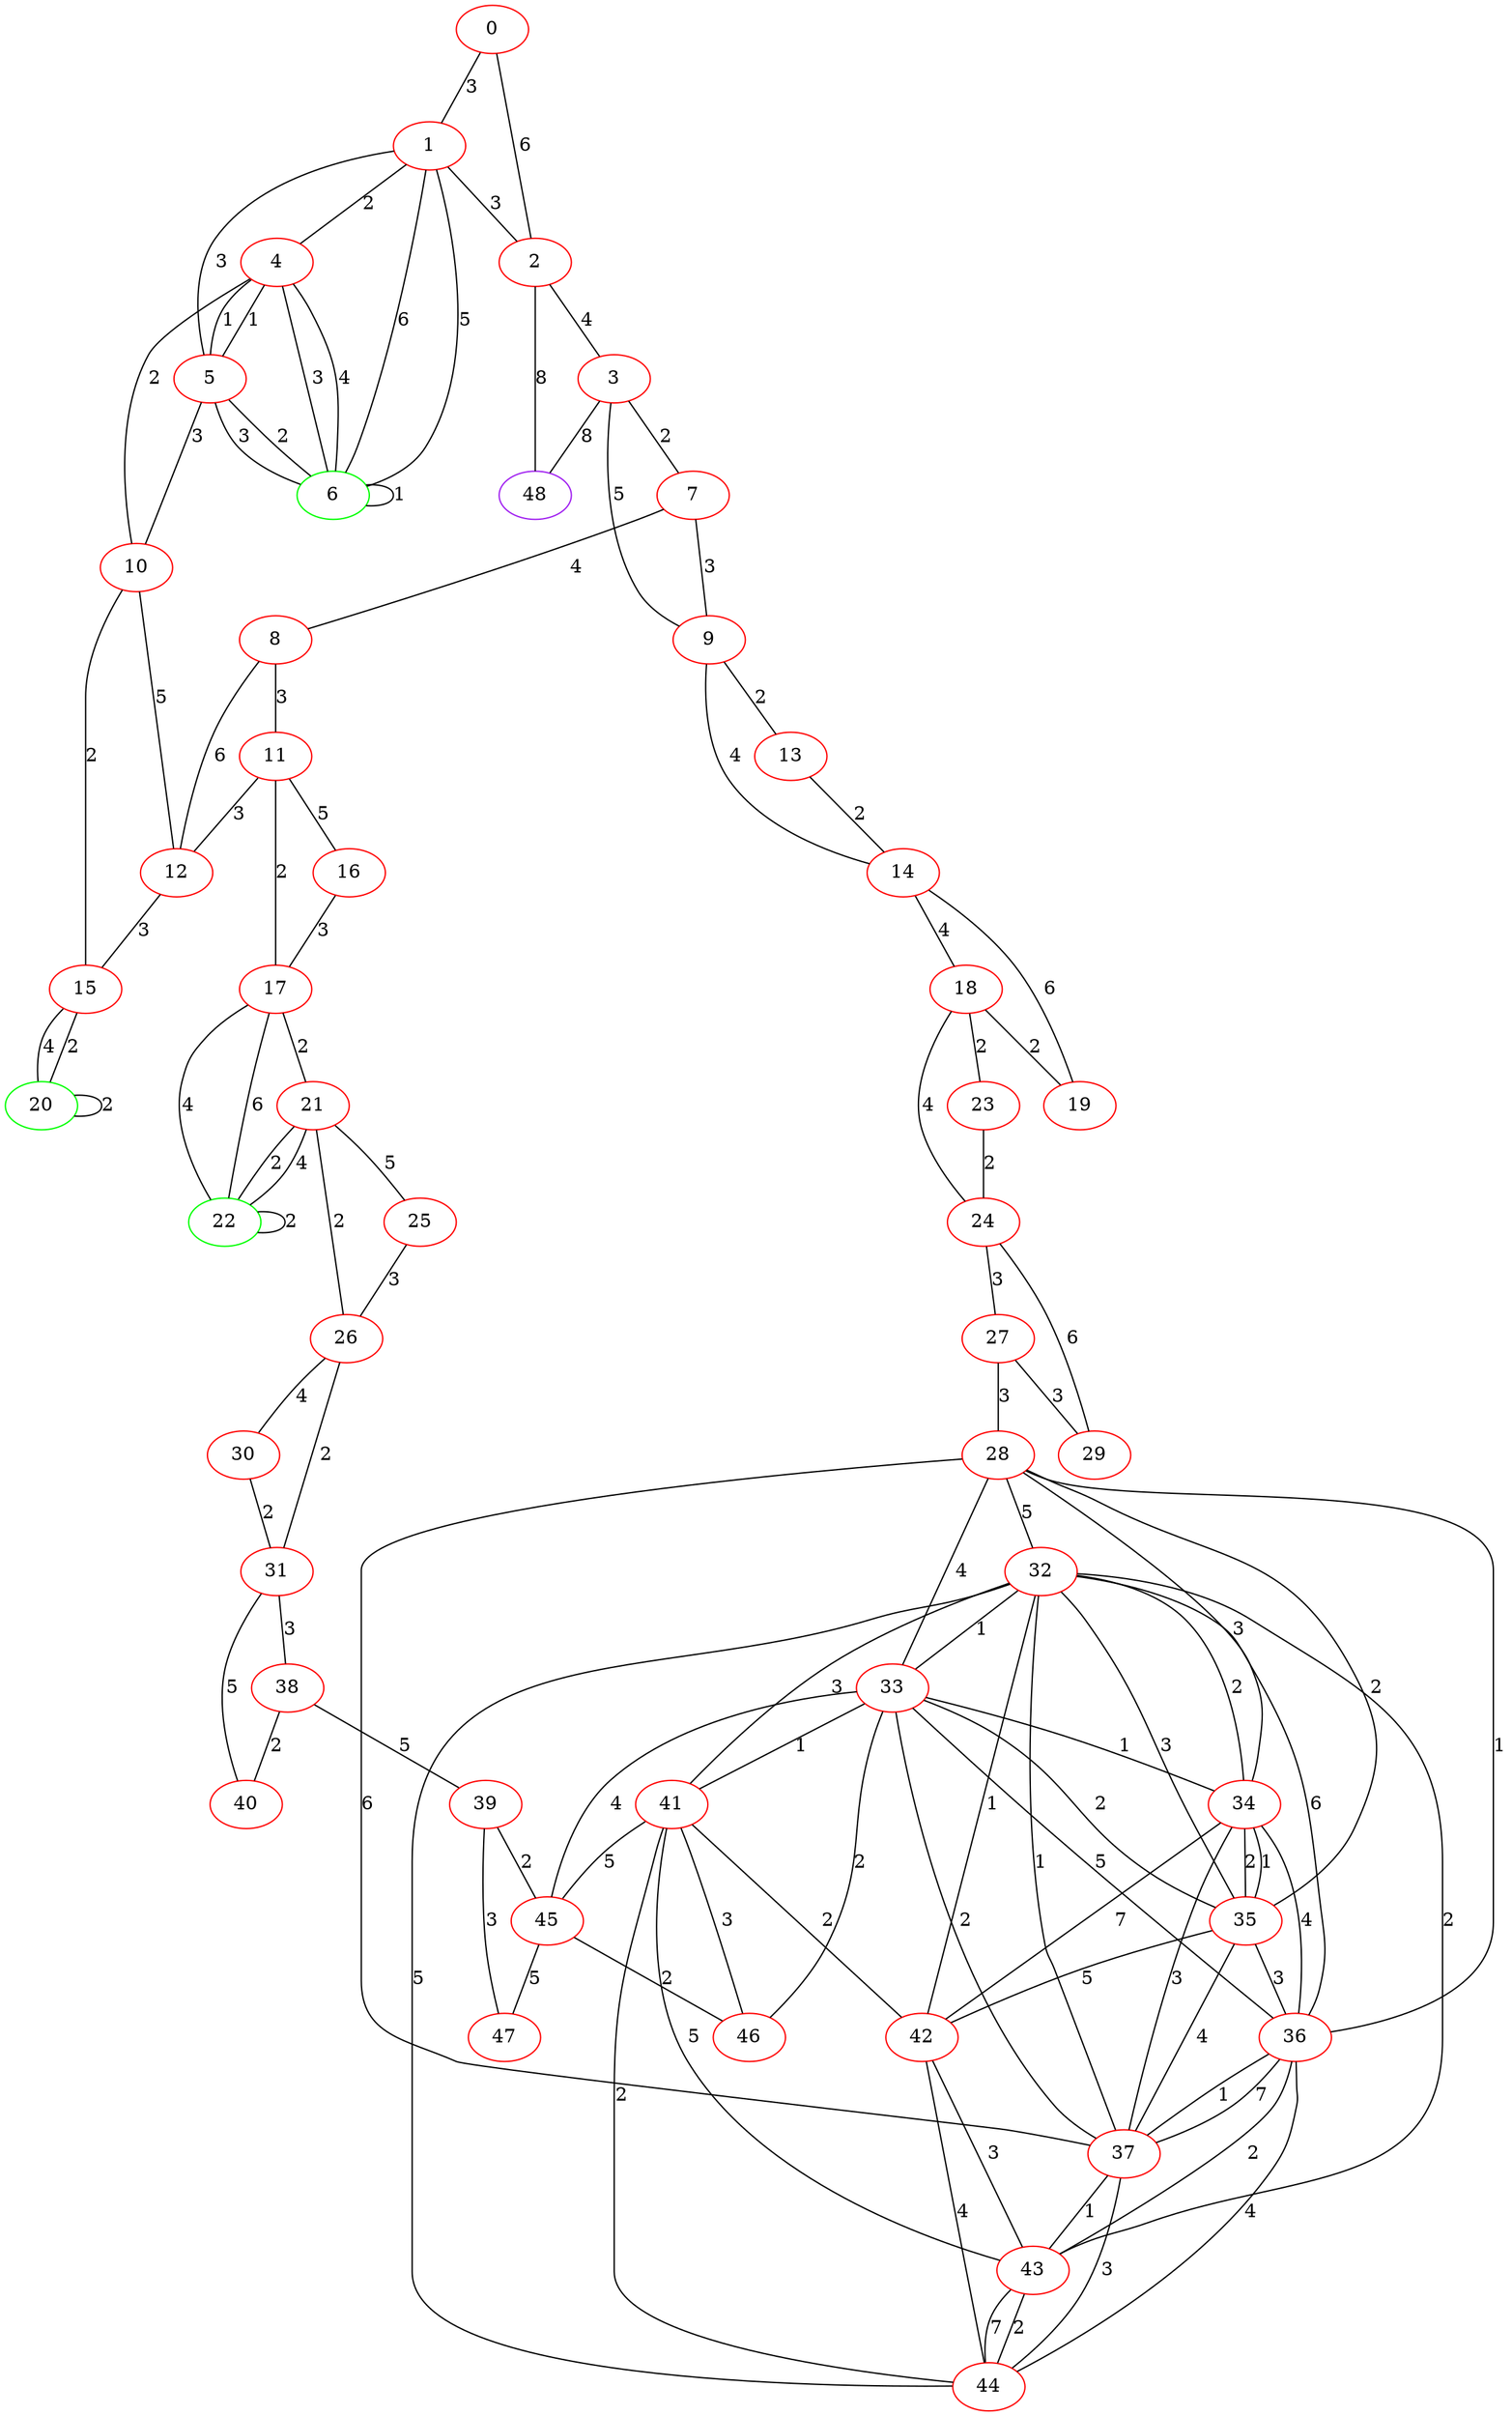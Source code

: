 graph "" {
0 [color=red, weight=1];
1 [color=red, weight=1];
2 [color=red, weight=1];
3 [color=red, weight=1];
4 [color=red, weight=1];
5 [color=red, weight=1];
6 [color=green, weight=2];
7 [color=red, weight=1];
8 [color=red, weight=1];
9 [color=red, weight=1];
10 [color=red, weight=1];
11 [color=red, weight=1];
12 [color=red, weight=1];
13 [color=red, weight=1];
14 [color=red, weight=1];
15 [color=red, weight=1];
16 [color=red, weight=1];
17 [color=red, weight=1];
18 [color=red, weight=1];
19 [color=red, weight=1];
20 [color=green, weight=2];
21 [color=red, weight=1];
22 [color=green, weight=2];
23 [color=red, weight=1];
24 [color=red, weight=1];
25 [color=red, weight=1];
26 [color=red, weight=1];
27 [color=red, weight=1];
28 [color=red, weight=1];
29 [color=red, weight=1];
30 [color=red, weight=1];
31 [color=red, weight=1];
32 [color=red, weight=1];
33 [color=red, weight=1];
34 [color=red, weight=1];
35 [color=red, weight=1];
36 [color=red, weight=1];
37 [color=red, weight=1];
38 [color=red, weight=1];
39 [color=red, weight=1];
40 [color=red, weight=1];
41 [color=red, weight=1];
42 [color=red, weight=1];
43 [color=red, weight=1];
44 [color=red, weight=1];
45 [color=red, weight=1];
46 [color=red, weight=1];
47 [color=red, weight=1];
48 [color=purple, weight=4];
0 -- 1  [key=0, label=3];
0 -- 2  [key=0, label=6];
1 -- 2  [key=0, label=3];
1 -- 4  [key=0, label=2];
1 -- 5  [key=0, label=3];
1 -- 6  [key=0, label=5];
1 -- 6  [key=1, label=6];
2 -- 3  [key=0, label=4];
2 -- 48  [key=0, label=8];
3 -- 48  [key=0, label=8];
3 -- 9  [key=0, label=5];
3 -- 7  [key=0, label=2];
4 -- 10  [key=0, label=2];
4 -- 5  [key=0, label=1];
4 -- 5  [key=1, label=1];
4 -- 6  [key=0, label=3];
4 -- 6  [key=1, label=4];
5 -- 10  [key=0, label=3];
5 -- 6  [key=0, label=2];
5 -- 6  [key=1, label=3];
6 -- 6  [key=0, label=1];
7 -- 8  [key=0, label=4];
7 -- 9  [key=0, label=3];
8 -- 11  [key=0, label=3];
8 -- 12  [key=0, label=6];
9 -- 13  [key=0, label=2];
9 -- 14  [key=0, label=4];
10 -- 12  [key=0, label=5];
10 -- 15  [key=0, label=2];
11 -- 16  [key=0, label=5];
11 -- 12  [key=0, label=3];
11 -- 17  [key=0, label=2];
12 -- 15  [key=0, label=3];
13 -- 14  [key=0, label=2];
14 -- 18  [key=0, label=4];
14 -- 19  [key=0, label=6];
15 -- 20  [key=0, label=4];
15 -- 20  [key=1, label=2];
16 -- 17  [key=0, label=3];
17 -- 21  [key=0, label=2];
17 -- 22  [key=0, label=4];
17 -- 22  [key=1, label=6];
18 -- 24  [key=0, label=4];
18 -- 19  [key=0, label=2];
18 -- 23  [key=0, label=2];
20 -- 20  [key=0, label=2];
21 -- 25  [key=0, label=5];
21 -- 26  [key=0, label=2];
21 -- 22  [key=0, label=2];
21 -- 22  [key=1, label=4];
22 -- 22  [key=0, label=2];
23 -- 24  [key=0, label=2];
24 -- 27  [key=0, label=3];
24 -- 29  [key=0, label=6];
25 -- 26  [key=0, label=3];
26 -- 30  [key=0, label=4];
26 -- 31  [key=0, label=2];
27 -- 28  [key=0, label=3];
27 -- 29  [key=0, label=3];
28 -- 32  [key=0, label=5];
28 -- 33  [key=0, label=4];
28 -- 34  [key=0, label=3];
28 -- 35  [key=0, label=2];
28 -- 36  [key=0, label=1];
28 -- 37  [key=0, label=6];
30 -- 31  [key=0, label=2];
31 -- 40  [key=0, label=5];
31 -- 38  [key=0, label=3];
32 -- 33  [key=0, label=1];
32 -- 34  [key=0, label=2];
32 -- 35  [key=0, label=3];
32 -- 36  [key=0, label=6];
32 -- 37  [key=0, label=1];
32 -- 41  [key=0, label=3];
32 -- 42  [key=0, label=1];
32 -- 43  [key=0, label=2];
32 -- 44  [key=0, label=5];
33 -- 34  [key=0, label=1];
33 -- 35  [key=0, label=2];
33 -- 36  [key=0, label=5];
33 -- 37  [key=0, label=2];
33 -- 41  [key=0, label=1];
33 -- 45  [key=0, label=4];
33 -- 46  [key=0, label=2];
34 -- 35  [key=0, label=2];
34 -- 35  [key=1, label=1];
34 -- 36  [key=0, label=4];
34 -- 37  [key=0, label=3];
34 -- 42  [key=0, label=7];
35 -- 36  [key=0, label=3];
35 -- 37  [key=0, label=4];
35 -- 42  [key=0, label=5];
36 -- 37  [key=0, label=7];
36 -- 37  [key=1, label=1];
36 -- 43  [key=0, label=2];
36 -- 44  [key=0, label=4];
37 -- 43  [key=0, label=1];
37 -- 44  [key=0, label=3];
38 -- 40  [key=0, label=2];
38 -- 39  [key=0, label=5];
39 -- 45  [key=0, label=2];
39 -- 47  [key=0, label=3];
41 -- 42  [key=0, label=2];
41 -- 43  [key=0, label=5];
41 -- 44  [key=0, label=2];
41 -- 45  [key=0, label=5];
41 -- 46  [key=0, label=3];
42 -- 43  [key=0, label=3];
42 -- 44  [key=0, label=4];
43 -- 44  [key=0, label=7];
43 -- 44  [key=1, label=2];
45 -- 47  [key=0, label=5];
45 -- 46  [key=0, label=2];
}
